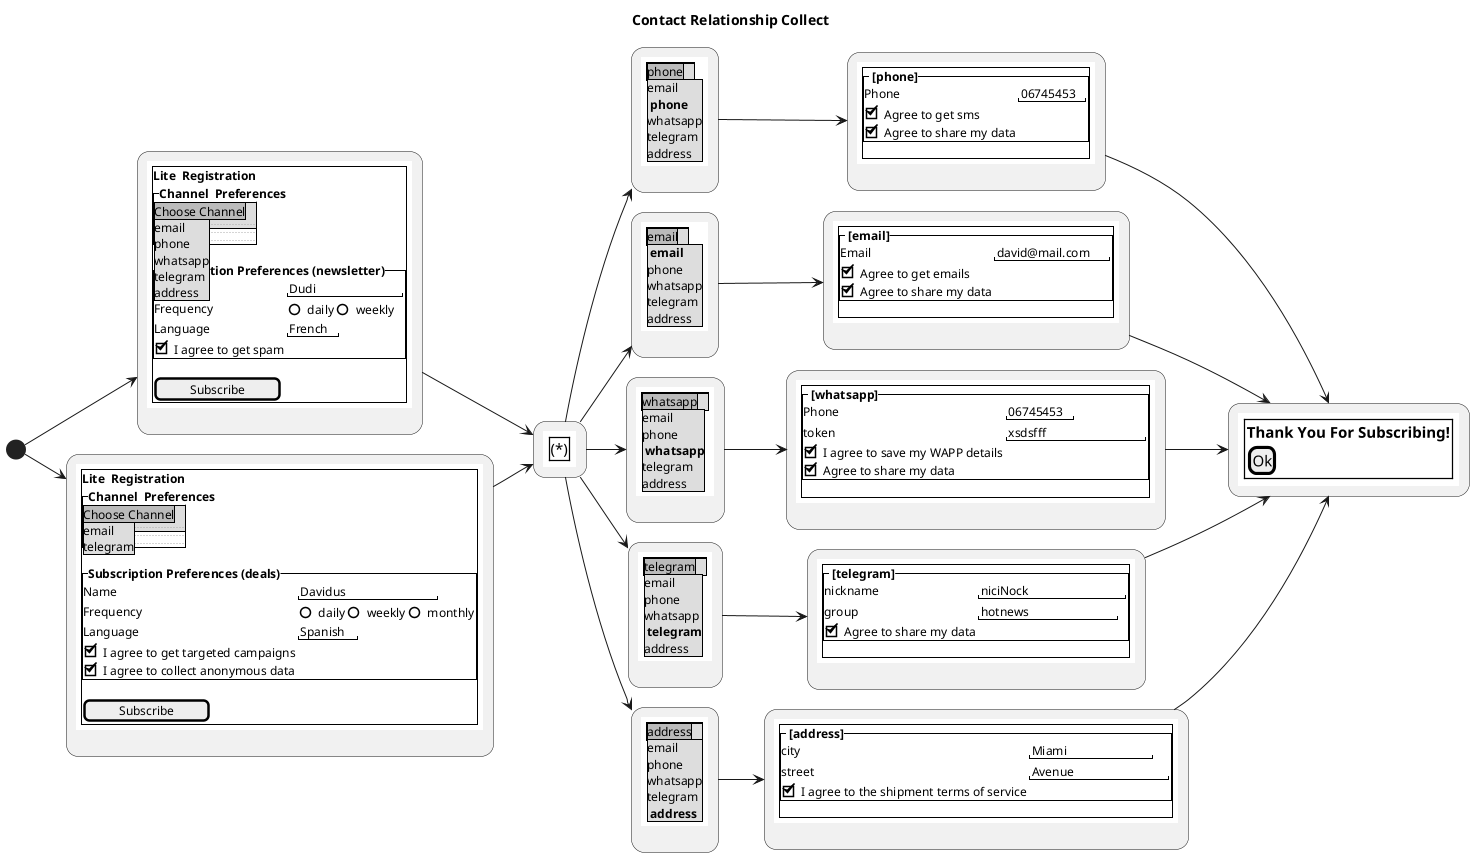 @startuml

'https://qiita.com/ogomr/items/7f18dd94432a1d72ea22
!$sub= "newsletter"
!$sub2= "deals"
  

 ' *************** subscription


!$newsletter = { 
 "type":"newsletter", 
 "fields": [
{"name":"name", "value":"Dudi"  }, 
{"name":"frequency", "value":"daily" , "options":["daily" , "weekly"]} ,
{"name":"language", "value":"French"} 
  ] ,
  "channel": { "value":"null" , "options":["email" , "phone", "whatsapp", "telegram", "address"]},
  "terms":  [
  {"name":"terms_news", "value":"true"}
  ]
}


!$deals = { 
 "type":"deals",
 "fields": [
{"name":"name", "value":"Davidus"  }, 
{"name":"frequency", "value":"daily" , "options":["daily" , "weekly", "monthly"]} ,
{"name":"language", "value":"Spanish"} 
  ] ,
  "channel": { "value":"null" , "options":["email" ,   "telegram" ]},
  "terms":  [
  {"name":"terms_deals", "value":"true"}
  ]
}

  
 !procedure  subscription($subscription)  
          contact_details(null, $subscription.channel.options)   
          {^"<b>Subscription Preferences ($subscription.type)" 
           fields($subscription.fields)  
           fields($subscription.terms)   
        } 
 !endprocedure 
 
' *************** contacts
 !$contact_email = { 
     "type":"email",
     "fields": [
     {"name":"email", "value":"david@mail.com"  }
     , 
    {"name":"terms_email", "value":"true"} ,
    {"name":"terms_share", "value":"true"}  
 ] }
 
 !$contact_phone = { 
  "type":"phone", 
  "fields": [
  {"name":"phone", "value":"06745453"  }
  , 
 {"name":"terms_phone", "value":"true"} ,
 {"name":"terms_share", "value":"true"}  
 ] }
 
 !$contact_whatsapp = { 
  "type":"whatsapp", 
  "fields": [
  {"name":"phone", "value":"06745453"  },
  {"name":"token", "value":"xsdsfff"  } , 
 {"name":"terms_whatsapp", "value":"true"} ,
 {"name":"terms_share", "value":"true"}  
 ] }
 
 !$contact_telegram = { 
  "type":"telegram",
  "fields": [
  {"name":"nickname", "value":"niciNock"  },
  {"name":"group", "value":"hotnews"  } , 
 {"name":"terms_share", "value":"true"}  
 ] }
 
 
 !$contact_address = { 
  "type":"address", 
  "fields": [
  {"name":"city", "value":"Miami"  },
  {"name":"street", "value":"Avenue "  } , 
  {"name":"terms_shipping", "value":"true"}  
 ] }
 
 
 
 !procedure goto_contact($from, $contact, $other_options)
   !$choosevar= choose+$contact.type  
   $from-down->"
                          {{
                          salt
                          {+
                            contact_options($contact, $other_options)
                          }
                          }}
                
                          " as  $choosevar  
   -down-> "
           {{
           salt
           {+
             contact($contact)
           }
           }}
 
           " as $contact.type
 
   -down-> SALT(thanks)      
 !endprocedure
 
 
  
 !procedure  contact_options($contact, $options)
     !local $choice= "Choose Channel"
     !if $contact != null 
        !$choice = $contact.type 
     !endif
      {* $choice 
         $choice |  
                !foreach $o in $options
                     !if $o == $contact.type
                      <b> $o |
                      !else
                        $o |
                     !endif
                      
                 !endfor  
    }  
    

  !endprocedure
  
    !procedure  contact($contact)  
      {^"<b> [$contact.type]"  
        {{  fields($contact.fields)  }}  
     }
  
    !endprocedure

  !procedure  contact_details($contact, $options)  
    {^"<b>Channel  Preferences" 
         contact_options($contact, $options)

        !if $contact != null
         {{  fields($contact.fields)  }}
        !else
                   ...
                   ...
                   ...
      !endif
      }

  !endprocedure
 
 
' ------------- end contacts


 !$channel =null 
 !$contact =null 

 

!unquoted procedure SALT($x, $asVar = null)
 !local $var=$x   
!if $asVar != null
    !local $var=$asVar   
!endif 
"{{
salt
skinparam dpi 120 
%invoke_procedure("_"+$x)
}}" as $var
!endprocedure

 
!unquoted procedure draw($x) 
   %invoke_procedure("_"+$x) 
!endprocedure


 
' *************** general fields

 
  !procedure option($option, $value) 
     !if $option == $value
        (X)$option 
        !else
        ()$option
     !endif  
  !endprocedure
   
  
  !procedure checkbox($value) 
     !if $value
        [X] 
        !else
        []
     !endif  
  !endprocedure
 
    !procedure text($title, $field )
          $title | "     $field     "
     !endprocedure

  !procedure  field( $field)  
     !if %function_exists($field.name)
         %invoke_procedure($field.name, $field)
         !else
         text($field.name, $field.value)
         
      !endif   
     !endprocedure 
     
 !procedure fields( $field)  
       !foreach $f in $field
             field($f)  
       !endfor
 !endprocedure 
  
!procedure wizard($tab=newsletter, $tabs)
{+
    {/ <b>$tab | Fullscreen | Behavior | Saving } 
        draw($tab)
    }
}

!endprocedure
' *************** specific fields

 !procedure  frequency($frequency)  
     Frequency | { 
              !foreach $o in $frequency.options
                        !if $o == $contact
                          (X)$o |
                         !else
                           ()$o |
                        !endif
                         
              !endfor  
            }  
 !endprocedure
  
  !procedure name($field)
       text(Name ,$field.value)
  !endprocedure 
  
    !procedure email($field)
         Email | "$field.value"
    !endprocedure  
    !procedure phone($field)
             Phone | "$field.value"
   !endprocedure  
   
   !procedure language($field)
       Language | "$field.value"
  !endprocedure
    
  !procedure  terms_news($field)  
       checkbox($field.value) I agree to get spam 
  !endprocedure 
  
  !procedure  terms_deals($field)  
       checkbox($field.value) I agree to get targeted campaigns
       checkbox($field.value) I agree to collect anonymous data
  !endprocedure
  
  !procedure  terms_phone($field)  
       checkbox($field.value) Agree to get sms
  !endprocedure
    !procedure  terms_whatsapp($field)  
         checkbox($field.value) I agree to save my WAPP details
    !endprocedure

  !procedure  terms_email($field)  
         checkbox($field.value) Agree to get emails 
  !endprocedure
    
   !procedure  terms_share($field)  
           checkbox($field.value) Agree to share my data 
   !endprocedure
  
   !procedure terms_shipping($field)  
      checkbox($field.value)  I agree to the shipment terms of service
  !endprocedure
 
  
 
  !procedure  lite($subscriptions)
    "
              {{
              salt
              {+
               <b>Lite  Registration  
                subscription($subscriptions) 
                 [   Subscribe   ]
              }
             }}
   
             " as $subscriptions.type
  
  !endprocedure
  
!procedure _thanks()
{+ 
    {
  
         <b>Thank You For Subscribing! 
        [Ok]
    }
 
}
!endprocedure

!procedure _choose()
 {+  
     (*)
 } 
!endprocedure


skinparam monochrome true

title Contact Relationship Collect  
left to right direction


 !$channel_options=  $newsletter.channel.options  
 (*) --> lite($newsletter) 
 -down-> SALT(choose) 
  goto_contact(choose, $contact_phone, $channel_options   )   
  goto_contact(choose,$contact_email, $channel_options ) 
  goto_contact(choose,$contact_whatsapp, $channel_options ) 
  goto_contact(choose,$contact_telegram, $channel_options ) 
  goto_contact(choose,$contact_address, $channel_options ) 
 !$channel_options=  $deals.channel.options  

 (*) --> lite($deals) 

  -down-> SALT(choose) 
@enduml